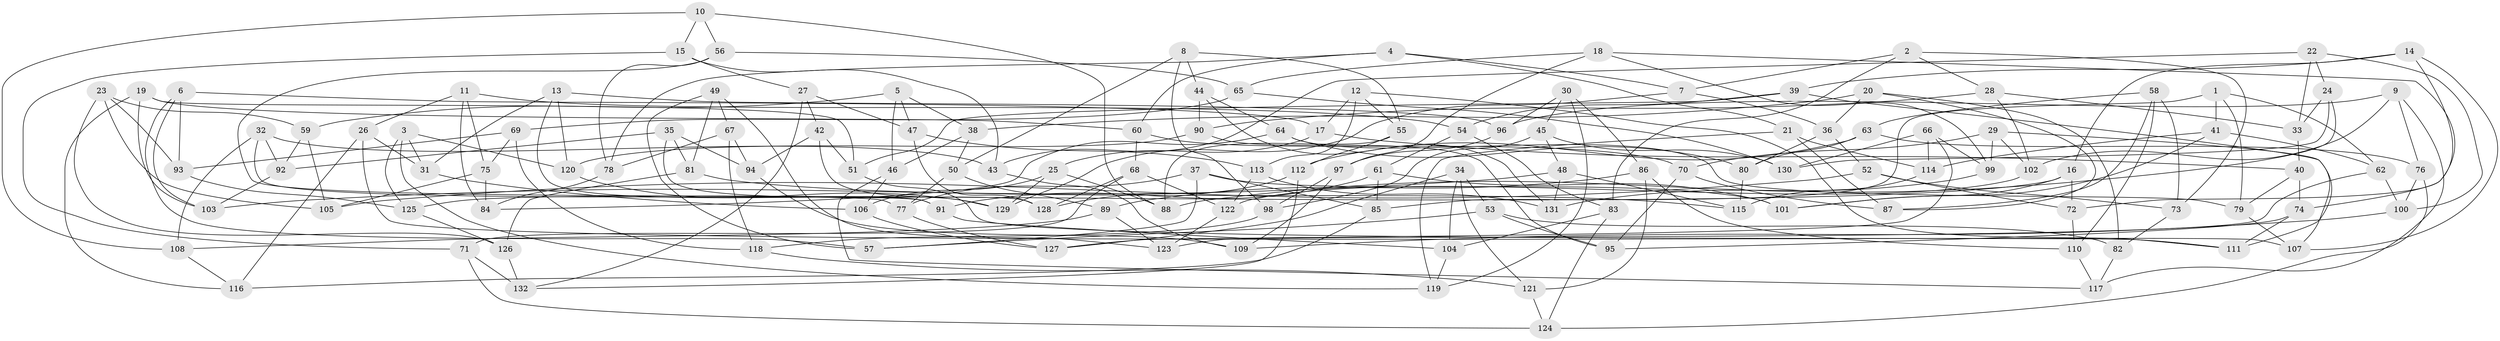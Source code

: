 // Generated by graph-tools (version 1.1) at 2025/50/03/09/25 03:50:44]
// undirected, 132 vertices, 264 edges
graph export_dot {
graph [start="1"]
  node [color=gray90,style=filled];
  1;
  2;
  3;
  4;
  5;
  6;
  7;
  8;
  9;
  10;
  11;
  12;
  13;
  14;
  15;
  16;
  17;
  18;
  19;
  20;
  21;
  22;
  23;
  24;
  25;
  26;
  27;
  28;
  29;
  30;
  31;
  32;
  33;
  34;
  35;
  36;
  37;
  38;
  39;
  40;
  41;
  42;
  43;
  44;
  45;
  46;
  47;
  48;
  49;
  50;
  51;
  52;
  53;
  54;
  55;
  56;
  57;
  58;
  59;
  60;
  61;
  62;
  63;
  64;
  65;
  66;
  67;
  68;
  69;
  70;
  71;
  72;
  73;
  74;
  75;
  76;
  77;
  78;
  79;
  80;
  81;
  82;
  83;
  84;
  85;
  86;
  87;
  88;
  89;
  90;
  91;
  92;
  93;
  94;
  95;
  96;
  97;
  98;
  99;
  100;
  101;
  102;
  103;
  104;
  105;
  106;
  107;
  108;
  109;
  110;
  111;
  112;
  113;
  114;
  115;
  116;
  117;
  118;
  119;
  120;
  121;
  122;
  123;
  124;
  125;
  126;
  127;
  128;
  129;
  130;
  131;
  132;
  1 -- 62;
  1 -- 79;
  1 -- 85;
  1 -- 41;
  2 -- 7;
  2 -- 83;
  2 -- 28;
  2 -- 73;
  3 -- 31;
  3 -- 119;
  3 -- 125;
  3 -- 120;
  4 -- 7;
  4 -- 21;
  4 -- 78;
  4 -- 60;
  5 -- 47;
  5 -- 59;
  5 -- 38;
  5 -- 46;
  6 -- 57;
  6 -- 103;
  6 -- 17;
  6 -- 93;
  7 -- 36;
  7 -- 129;
  8 -- 98;
  8 -- 44;
  8 -- 55;
  8 -- 50;
  9 -- 76;
  9 -- 102;
  9 -- 117;
  9 -- 96;
  10 -- 15;
  10 -- 88;
  10 -- 56;
  10 -- 108;
  11 -- 54;
  11 -- 26;
  11 -- 75;
  11 -- 84;
  12 -- 111;
  12 -- 113;
  12 -- 55;
  12 -- 17;
  13 -- 91;
  13 -- 120;
  13 -- 31;
  13 -- 96;
  14 -- 16;
  14 -- 72;
  14 -- 107;
  14 -- 39;
  15 -- 43;
  15 -- 71;
  15 -- 27;
  16 -- 101;
  16 -- 72;
  16 -- 125;
  17 -- 25;
  17 -- 40;
  18 -- 65;
  18 -- 99;
  18 -- 97;
  18 -- 74;
  19 -- 103;
  19 -- 116;
  19 -- 60;
  19 -- 51;
  20 -- 36;
  20 -- 87;
  20 -- 82;
  20 -- 38;
  21 -- 87;
  21 -- 114;
  21 -- 119;
  22 -- 43;
  22 -- 24;
  22 -- 33;
  22 -- 100;
  23 -- 105;
  23 -- 126;
  23 -- 59;
  23 -- 93;
  24 -- 88;
  24 -- 33;
  24 -- 130;
  25 -- 106;
  25 -- 88;
  25 -- 129;
  26 -- 116;
  26 -- 31;
  26 -- 107;
  27 -- 132;
  27 -- 47;
  27 -- 42;
  28 -- 102;
  28 -- 90;
  28 -- 33;
  29 -- 107;
  29 -- 70;
  29 -- 102;
  29 -- 99;
  30 -- 86;
  30 -- 96;
  30 -- 119;
  30 -- 45;
  31 -- 106;
  32 -- 108;
  32 -- 92;
  32 -- 43;
  32 -- 91;
  33 -- 40;
  34 -- 53;
  34 -- 127;
  34 -- 104;
  34 -- 121;
  35 -- 94;
  35 -- 92;
  35 -- 81;
  35 -- 128;
  36 -- 80;
  36 -- 52;
  37 -- 77;
  37 -- 57;
  37 -- 101;
  37 -- 85;
  38 -- 46;
  38 -- 50;
  39 -- 51;
  39 -- 54;
  39 -- 111;
  40 -- 74;
  40 -- 79;
  41 -- 101;
  41 -- 114;
  41 -- 62;
  42 -- 129;
  42 -- 94;
  42 -- 51;
  43 -- 109;
  44 -- 90;
  44 -- 64;
  44 -- 131;
  45 -- 130;
  45 -- 48;
  45 -- 98;
  46 -- 117;
  46 -- 106;
  47 -- 128;
  47 -- 113;
  48 -- 131;
  48 -- 115;
  48 -- 103;
  49 -- 67;
  49 -- 123;
  49 -- 57;
  49 -- 81;
  50 -- 89;
  50 -- 77;
  51 -- 111;
  52 -- 105;
  52 -- 72;
  52 -- 73;
  53 -- 95;
  53 -- 82;
  53 -- 57;
  54 -- 61;
  54 -- 83;
  55 -- 88;
  55 -- 112;
  56 -- 78;
  56 -- 77;
  56 -- 65;
  58 -- 63;
  58 -- 73;
  58 -- 87;
  58 -- 110;
  59 -- 92;
  59 -- 105;
  60 -- 68;
  60 -- 70;
  61 -- 85;
  61 -- 101;
  61 -- 91;
  62 -- 100;
  62 -- 123;
  63 -- 112;
  63 -- 76;
  63 -- 80;
  64 -- 79;
  64 -- 84;
  64 -- 80;
  65 -- 130;
  65 -- 69;
  66 -- 127;
  66 -- 114;
  66 -- 99;
  66 -- 130;
  67 -- 118;
  67 -- 94;
  67 -- 78;
  68 -- 128;
  68 -- 122;
  68 -- 71;
  69 -- 75;
  69 -- 118;
  69 -- 93;
  70 -- 95;
  70 -- 87;
  71 -- 124;
  71 -- 132;
  72 -- 110;
  73 -- 82;
  74 -- 95;
  74 -- 111;
  75 -- 84;
  75 -- 105;
  76 -- 100;
  76 -- 124;
  77 -- 127;
  78 -- 84;
  79 -- 107;
  80 -- 115;
  81 -- 115;
  81 -- 126;
  82 -- 117;
  83 -- 124;
  83 -- 104;
  85 -- 116;
  86 -- 89;
  86 -- 110;
  86 -- 121;
  89 -- 108;
  89 -- 123;
  90 -- 120;
  90 -- 95;
  91 -- 104;
  92 -- 103;
  93 -- 125;
  94 -- 109;
  96 -- 97;
  97 -- 109;
  97 -- 98;
  98 -- 118;
  99 -- 131;
  100 -- 109;
  102 -- 122;
  104 -- 119;
  106 -- 127;
  108 -- 116;
  110 -- 117;
  112 -- 128;
  112 -- 132;
  113 -- 122;
  113 -- 131;
  114 -- 115;
  118 -- 121;
  120 -- 129;
  121 -- 124;
  122 -- 123;
  125 -- 126;
  126 -- 132;
}
